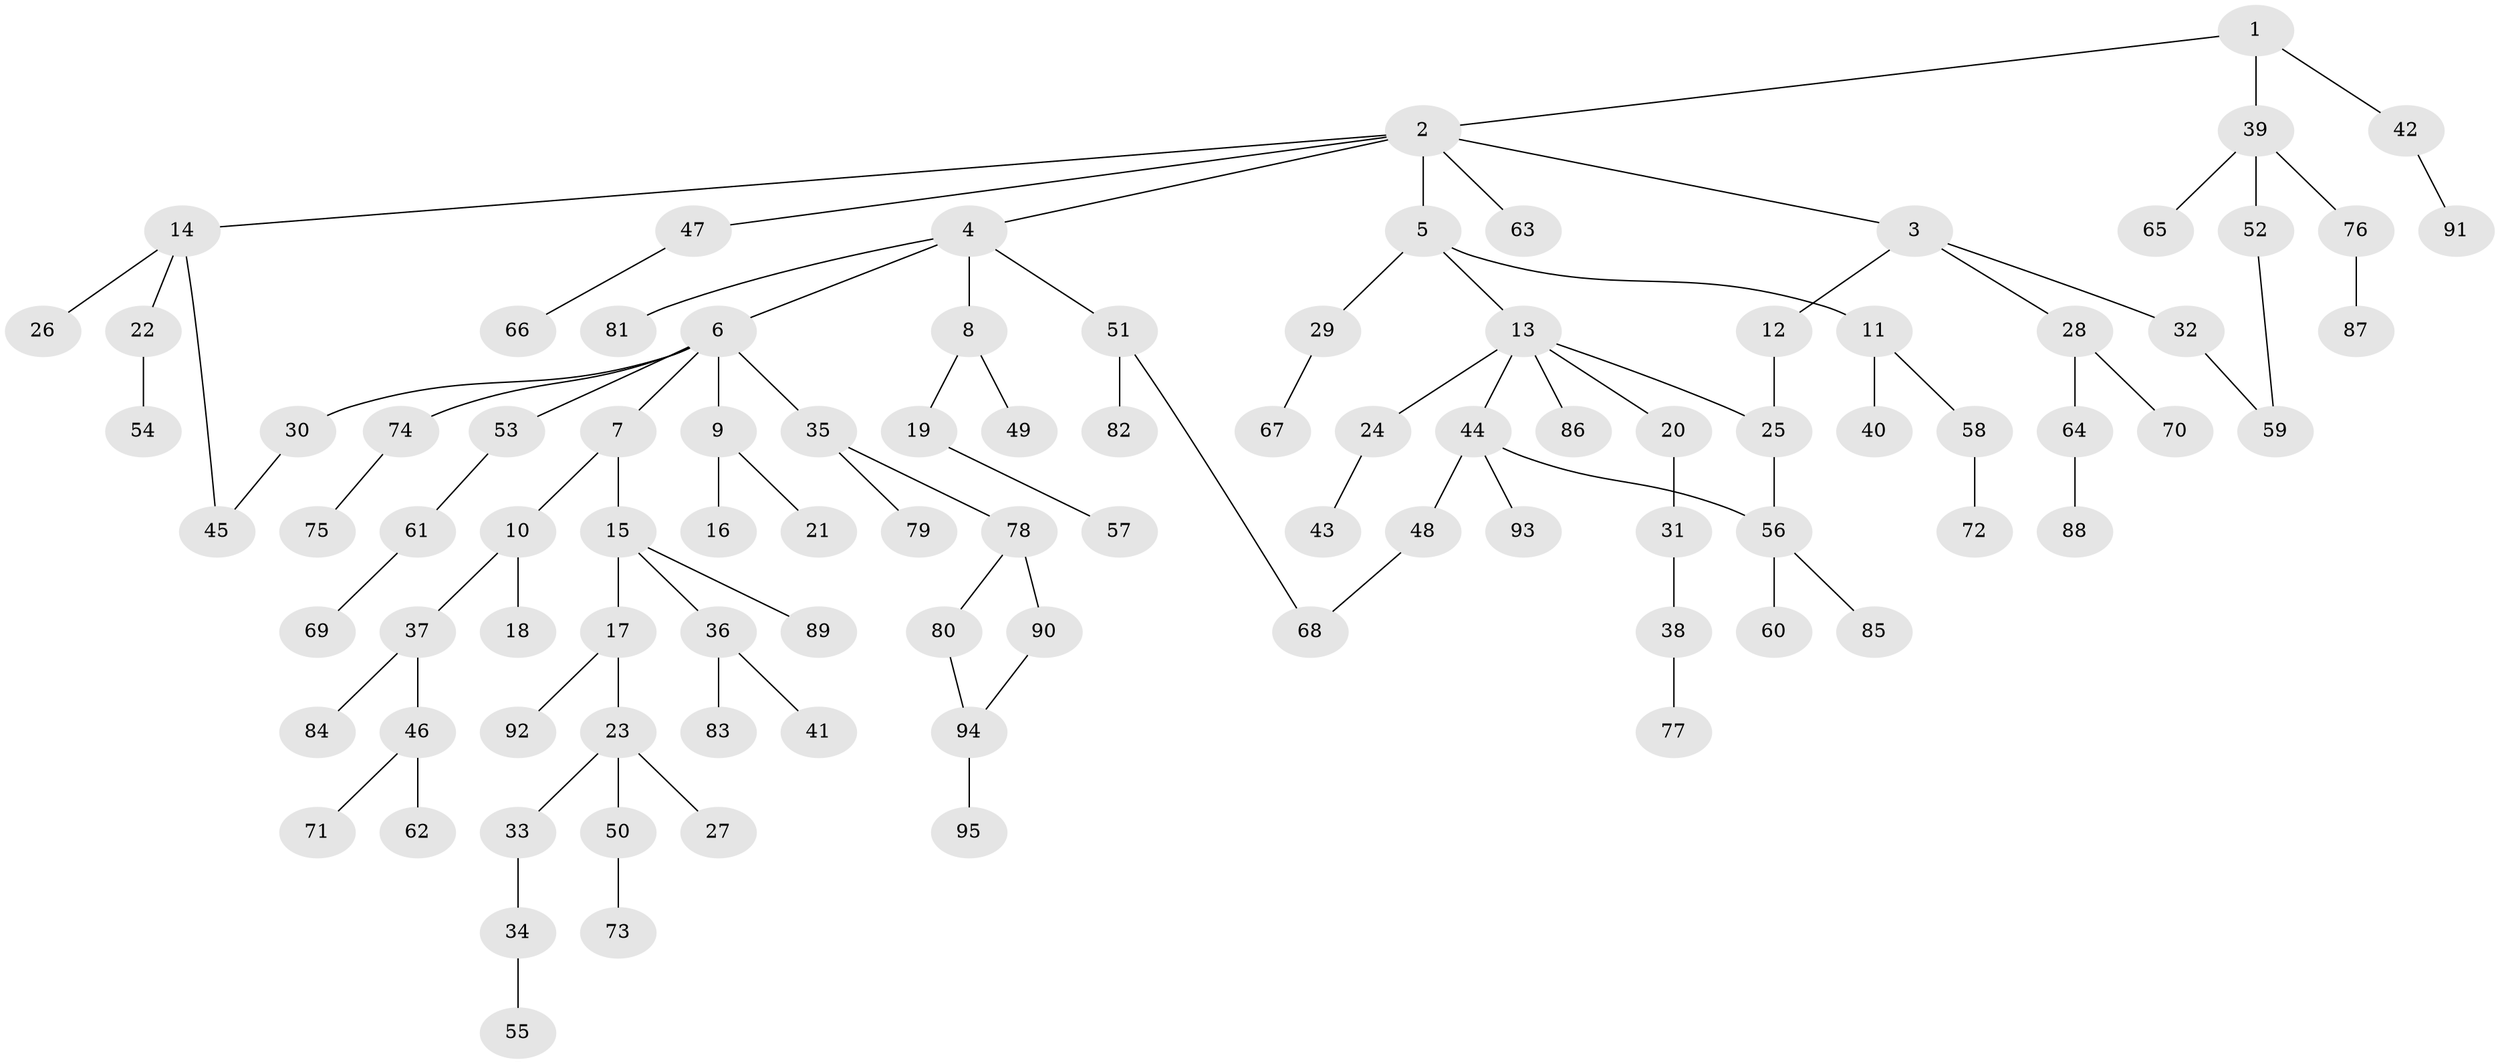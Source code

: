 // coarse degree distribution, {3: 0.06060606060606061, 9: 0.015151515151515152, 5: 0.06060606060606061, 10: 0.015151515151515152, 4: 0.030303030303030304, 2: 0.30303030303030304, 6: 0.015151515151515152, 1: 0.5}
// Generated by graph-tools (version 1.1) at 2025/51/02/27/25 19:51:40]
// undirected, 95 vertices, 100 edges
graph export_dot {
graph [start="1"]
  node [color=gray90,style=filled];
  1;
  2;
  3;
  4;
  5;
  6;
  7;
  8;
  9;
  10;
  11;
  12;
  13;
  14;
  15;
  16;
  17;
  18;
  19;
  20;
  21;
  22;
  23;
  24;
  25;
  26;
  27;
  28;
  29;
  30;
  31;
  32;
  33;
  34;
  35;
  36;
  37;
  38;
  39;
  40;
  41;
  42;
  43;
  44;
  45;
  46;
  47;
  48;
  49;
  50;
  51;
  52;
  53;
  54;
  55;
  56;
  57;
  58;
  59;
  60;
  61;
  62;
  63;
  64;
  65;
  66;
  67;
  68;
  69;
  70;
  71;
  72;
  73;
  74;
  75;
  76;
  77;
  78;
  79;
  80;
  81;
  82;
  83;
  84;
  85;
  86;
  87;
  88;
  89;
  90;
  91;
  92;
  93;
  94;
  95;
  1 -- 2;
  1 -- 39;
  1 -- 42;
  2 -- 3;
  2 -- 4;
  2 -- 5;
  2 -- 14;
  2 -- 47;
  2 -- 63;
  3 -- 12;
  3 -- 28;
  3 -- 32;
  4 -- 6;
  4 -- 8;
  4 -- 51;
  4 -- 81;
  5 -- 11;
  5 -- 13;
  5 -- 29;
  6 -- 7;
  6 -- 9;
  6 -- 30;
  6 -- 35;
  6 -- 53;
  6 -- 74;
  7 -- 10;
  7 -- 15;
  8 -- 19;
  8 -- 49;
  9 -- 16;
  9 -- 21;
  10 -- 18;
  10 -- 37;
  11 -- 40;
  11 -- 58;
  12 -- 25;
  13 -- 20;
  13 -- 24;
  13 -- 25;
  13 -- 44;
  13 -- 86;
  14 -- 22;
  14 -- 26;
  14 -- 45;
  15 -- 17;
  15 -- 36;
  15 -- 89;
  17 -- 23;
  17 -- 92;
  19 -- 57;
  20 -- 31;
  22 -- 54;
  23 -- 27;
  23 -- 33;
  23 -- 50;
  24 -- 43;
  25 -- 56;
  28 -- 64;
  28 -- 70;
  29 -- 67;
  30 -- 45;
  31 -- 38;
  32 -- 59;
  33 -- 34;
  34 -- 55;
  35 -- 78;
  35 -- 79;
  36 -- 41;
  36 -- 83;
  37 -- 46;
  37 -- 84;
  38 -- 77;
  39 -- 52;
  39 -- 65;
  39 -- 76;
  42 -- 91;
  44 -- 48;
  44 -- 56;
  44 -- 93;
  46 -- 62;
  46 -- 71;
  47 -- 66;
  48 -- 68;
  50 -- 73;
  51 -- 68;
  51 -- 82;
  52 -- 59;
  53 -- 61;
  56 -- 60;
  56 -- 85;
  58 -- 72;
  61 -- 69;
  64 -- 88;
  74 -- 75;
  76 -- 87;
  78 -- 80;
  78 -- 90;
  80 -- 94;
  90 -- 94;
  94 -- 95;
}

